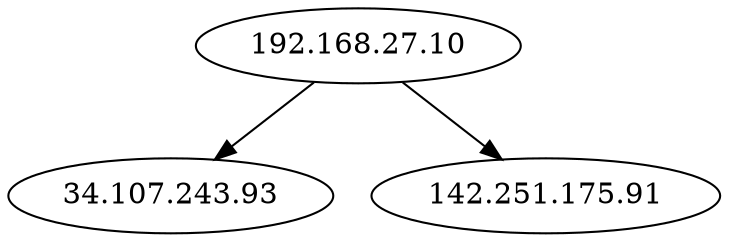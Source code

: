 digraph NWTraffic_update {
  "192.168.27.10" [degree=386, in_degree=0, out_degree=386, activity_score=1.00, total_connections=386];
  "34.107.243.93" [degree=19, in_degree=19, out_degree=0, activity_score=0.86, total_connections=19];
  "192.168.27.10" -> "34.107.243.93" [protocol_UNKNOWN=0.00,protocol_TCP=1.00,protocol_UDP=0.00,protocol_ICMP=0.00,timestamp_sin=0.61,timestamp_cos=-0.79,src_port_type=0.50,dst_port_type=0.00,conn_state_successful=0.00,conn_state_rejected_reset=0.00,conn_state_partial=0.00,conn_state_suspicious=0.00,conn_state_other=1.00,local_orig=1.00,local_resp=0.00,history_length=0.40,orig_bytes=0.24,resp_bytes=0.23,orig_pkts=0.05,resp_pkts=0.08,orig_ip_bytes=0.31,resp_ip_bytes=0.34,service_HTTP=0.00,service_FTP=0.00,service_SSH=0.00,service_DNS=0.00,service_UNKNOWN=1.00  ];
  "192.168.27.10" [degree=386, in_degree=0, out_degree=386, activity_score=1.00, total_connections=386];
  "142.251.175.91" [degree=2, in_degree=2, out_degree=0, activity_score=0.19, total_connections=2];
  "192.168.27.10" -> "142.251.175.91" [protocol_UNKNOWN=0.00,protocol_TCP=1.00,protocol_UDP=0.00,protocol_ICMP=0.00,timestamp_sin=0.69,timestamp_cos=-0.72,src_port_type=0.50,dst_port_type=0.00,conn_state_successful=1.00,conn_state_rejected_reset=0.00,conn_state_partial=0.00,conn_state_suspicious=0.00,conn_state_other=0.00,local_orig=1.00,local_resp=0.00,history_length=0.70,orig_bytes=0.91,resp_bytes=1.09,orig_pkts=0.55,resp_pkts=0.59,orig_ip_bytes=0.93,resp_ip_bytes=1.10,service_HTTP=0.00,service_FTP=0.00,service_SSH=0.00,service_DNS=0.00,service_UNKNOWN=1.00  ];
}

